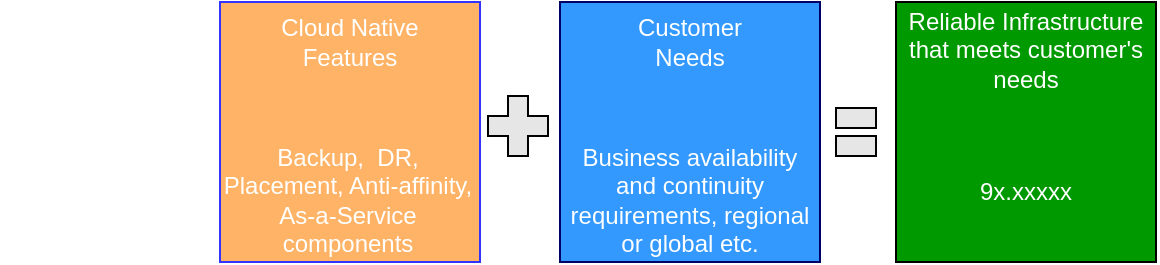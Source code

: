 <mxfile version="16.5.1" type="device"><diagram id="tUxlFkOigjiqwphXW0kG" name="Page-1"><mxGraphModel dx="1796" dy="602" grid="1" gridSize="10" guides="1" tooltips="1" connect="1" arrows="1" fold="1" page="1" pageScale="1" pageWidth="850" pageHeight="1100" math="0" shadow="0"><root><mxCell id="0"/><mxCell id="1" parent="0"/><mxCell id="oW-rpZcRf7jsuA2MfNny-2" value="" style="group;fontColor=#FFFFFF;" parent="1" vertex="1" connectable="0"><mxGeometry x="-50" y="90" width="579" height="130" as="geometry"/></mxCell><mxCell id="Y0wP2nBv4_5nSYQYpLxu-1" value="" style="rounded=0;whiteSpace=wrap;html=1;strokeColor=none;" parent="oW-rpZcRf7jsuA2MfNny-2" vertex="1"><mxGeometry width="579" height="130" as="geometry"/></mxCell><mxCell id="JlI8a3u31c2uMxuU1B9J-1" value="" style="whiteSpace=wrap;html=1;aspect=fixed;fillColor=#009900;" parent="oW-rpZcRf7jsuA2MfNny-2" vertex="1"><mxGeometry x="448" width="130" height="130" as="geometry"/></mxCell><mxCell id="JlI8a3u31c2uMxuU1B9J-2" value="" style="whiteSpace=wrap;html=1;aspect=fixed;fillColor=#3399FF;strokeColor=#000066;" parent="oW-rpZcRf7jsuA2MfNny-2" vertex="1"><mxGeometry x="280" width="130" height="130" as="geometry"/></mxCell><mxCell id="JlI8a3u31c2uMxuU1B9J-3" value="" style="whiteSpace=wrap;html=1;aspect=fixed;strokeColor=#3333FF;fillColor=#FFB366;fontColor=#ffffff;" parent="oW-rpZcRf7jsuA2MfNny-2" vertex="1"><mxGeometry x="110" width="130" height="130" as="geometry"/></mxCell><mxCell id="JlI8a3u31c2uMxuU1B9J-4" value="" style="shape=cross;whiteSpace=wrap;html=1;size=0.333;fillColor=#E6E6E6;" parent="oW-rpZcRf7jsuA2MfNny-2" vertex="1"><mxGeometry x="244" y="47" width="30" height="30" as="geometry"/></mxCell><mxCell id="JlI8a3u31c2uMxuU1B9J-5" value="" style="rounded=0;whiteSpace=wrap;html=1;fillColor=#E6E6E6;" parent="oW-rpZcRf7jsuA2MfNny-2" vertex="1"><mxGeometry x="418" y="53" width="20" height="10" as="geometry"/></mxCell><mxCell id="JlI8a3u31c2uMxuU1B9J-12" value="" style="rounded=0;whiteSpace=wrap;html=1;fillColor=#E6E6E6;" parent="oW-rpZcRf7jsuA2MfNny-2" vertex="1"><mxGeometry x="418" y="67" width="20" height="10" as="geometry"/></mxCell><mxCell id="JlI8a3u31c2uMxuU1B9J-13" value="Cloud Native Features" style="text;html=1;align=center;verticalAlign=middle;whiteSpace=wrap;rounded=0;strokeColor=none;fontColor=#FFFFFF;" parent="oW-rpZcRf7jsuA2MfNny-2" vertex="1"><mxGeometry x="130" y="5" width="90" height="30" as="geometry"/></mxCell><mxCell id="JlI8a3u31c2uMxuU1B9J-14" value="Customer Needs" style="text;html=1;strokeColor=none;fillColor=none;align=center;verticalAlign=middle;whiteSpace=wrap;rounded=0;fontColor=#FFFFFF;" parent="oW-rpZcRf7jsuA2MfNny-2" vertex="1"><mxGeometry x="315" y="5" width="60" height="30" as="geometry"/></mxCell><mxCell id="JlI8a3u31c2uMxuU1B9J-15" value="Reliable Infrastructure that meets customer's needs" style="text;html=1;strokeColor=none;fillColor=none;align=center;verticalAlign=middle;whiteSpace=wrap;rounded=0;fontColor=#FFFFFF;" parent="oW-rpZcRf7jsuA2MfNny-2" vertex="1"><mxGeometry x="453" y="9" width="120" height="30" as="geometry"/></mxCell><mxCell id="JlI8a3u31c2uMxuU1B9J-16" value="Backup,&amp;nbsp; DR, Placement, Anti-affinity, As-a-Service components" style="text;html=1;strokeColor=none;fillColor=none;align=center;verticalAlign=middle;whiteSpace=wrap;rounded=0;fontColor=#FFFFFF;" parent="oW-rpZcRf7jsuA2MfNny-2" vertex="1"><mxGeometry x="109" y="84" width="130" height="30" as="geometry"/></mxCell><mxCell id="JlI8a3u31c2uMxuU1B9J-17" value="Business availability and continuity requirements, regional or global etc." style="text;html=1;strokeColor=none;fillColor=none;align=center;verticalAlign=middle;whiteSpace=wrap;rounded=0;fontColor=#FFFFFF;" parent="oW-rpZcRf7jsuA2MfNny-2" vertex="1"><mxGeometry x="280" y="84" width="130" height="30" as="geometry"/></mxCell><mxCell id="JlI8a3u31c2uMxuU1B9J-18" value="9x.xxxxx" style="text;html=1;strokeColor=none;fillColor=none;align=center;verticalAlign=middle;whiteSpace=wrap;rounded=0;fontColor=#FFFFFF;" parent="oW-rpZcRf7jsuA2MfNny-2" vertex="1"><mxGeometry x="483" y="80" width="60" height="30" as="geometry"/></mxCell></root></mxGraphModel></diagram></mxfile>